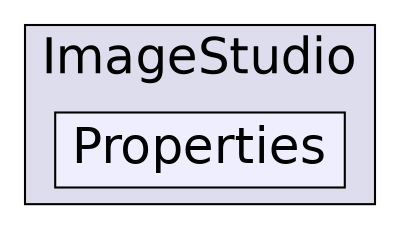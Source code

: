 digraph "C:/Users/nathanael/Documents/resizer/Plugins/ImageStudio/Properties" {
  compound=true
  node [ fontsize="24", fontname="Helvetica"];
  edge [ labelfontsize="24", labelfontname="Helvetica"];
  subgraph clusterdir_ba34324b60bc0dae70de3128ba42495d {
    graph [ bgcolor="#ddddee", pencolor="black", label="ImageStudio" fontname="Helvetica", fontsize="24", URL="dir_ba34324b60bc0dae70de3128ba42495d.html"]
  dir_823c4896abc5fa5bb9556d0b41ffd9ff [shape=box, label="Properties", style="filled", fillcolor="#eeeeff", pencolor="black", URL="dir_823c4896abc5fa5bb9556d0b41ffd9ff.html"];
  }
}
